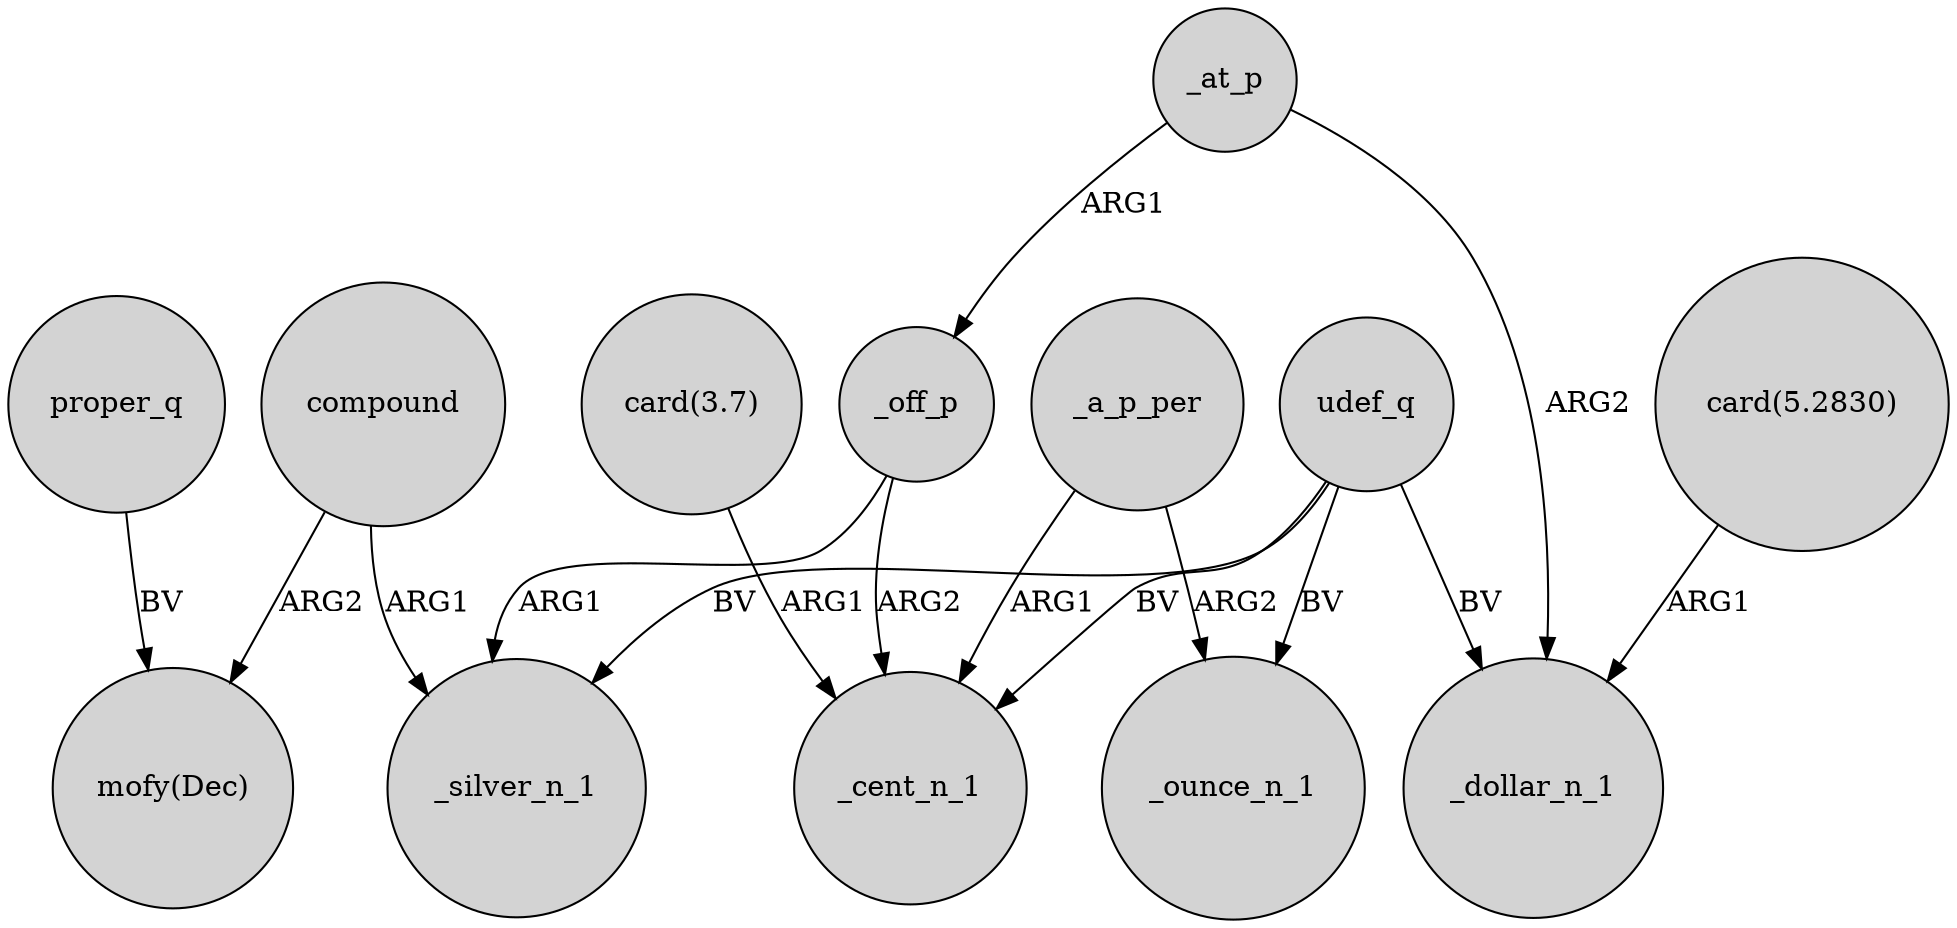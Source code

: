 digraph {
	node [shape=circle style=filled]
	compound -> _silver_n_1 [label=ARG1]
	udef_q -> _ounce_n_1 [label=BV]
	_a_p_per -> _ounce_n_1 [label=ARG2]
	_off_p -> _silver_n_1 [label=ARG1]
	compound -> "mofy(Dec)" [label=ARG2]
	_at_p -> _off_p [label=ARG1]
	_at_p -> _dollar_n_1 [label=ARG2]
	"card(3.7)" -> _cent_n_1 [label=ARG1]
	"card(5.2830)" -> _dollar_n_1 [label=ARG1]
	udef_q -> _cent_n_1 [label=BV]
	_a_p_per -> _cent_n_1 [label=ARG1]
	proper_q -> "mofy(Dec)" [label=BV]
	udef_q -> _silver_n_1 [label=BV]
	udef_q -> _dollar_n_1 [label=BV]
	_off_p -> _cent_n_1 [label=ARG2]
}
